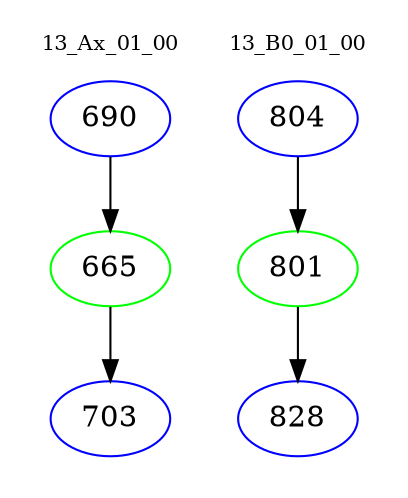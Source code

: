 digraph{
subgraph cluster_0 {
color = white
label = "13_Ax_01_00";
fontsize=10;
T0_690 [label="690", color="blue"]
T0_690 -> T0_665 [color="black"]
T0_665 [label="665", color="green"]
T0_665 -> T0_703 [color="black"]
T0_703 [label="703", color="blue"]
}
subgraph cluster_1 {
color = white
label = "13_B0_01_00";
fontsize=10;
T1_804 [label="804", color="blue"]
T1_804 -> T1_801 [color="black"]
T1_801 [label="801", color="green"]
T1_801 -> T1_828 [color="black"]
T1_828 [label="828", color="blue"]
}
}
